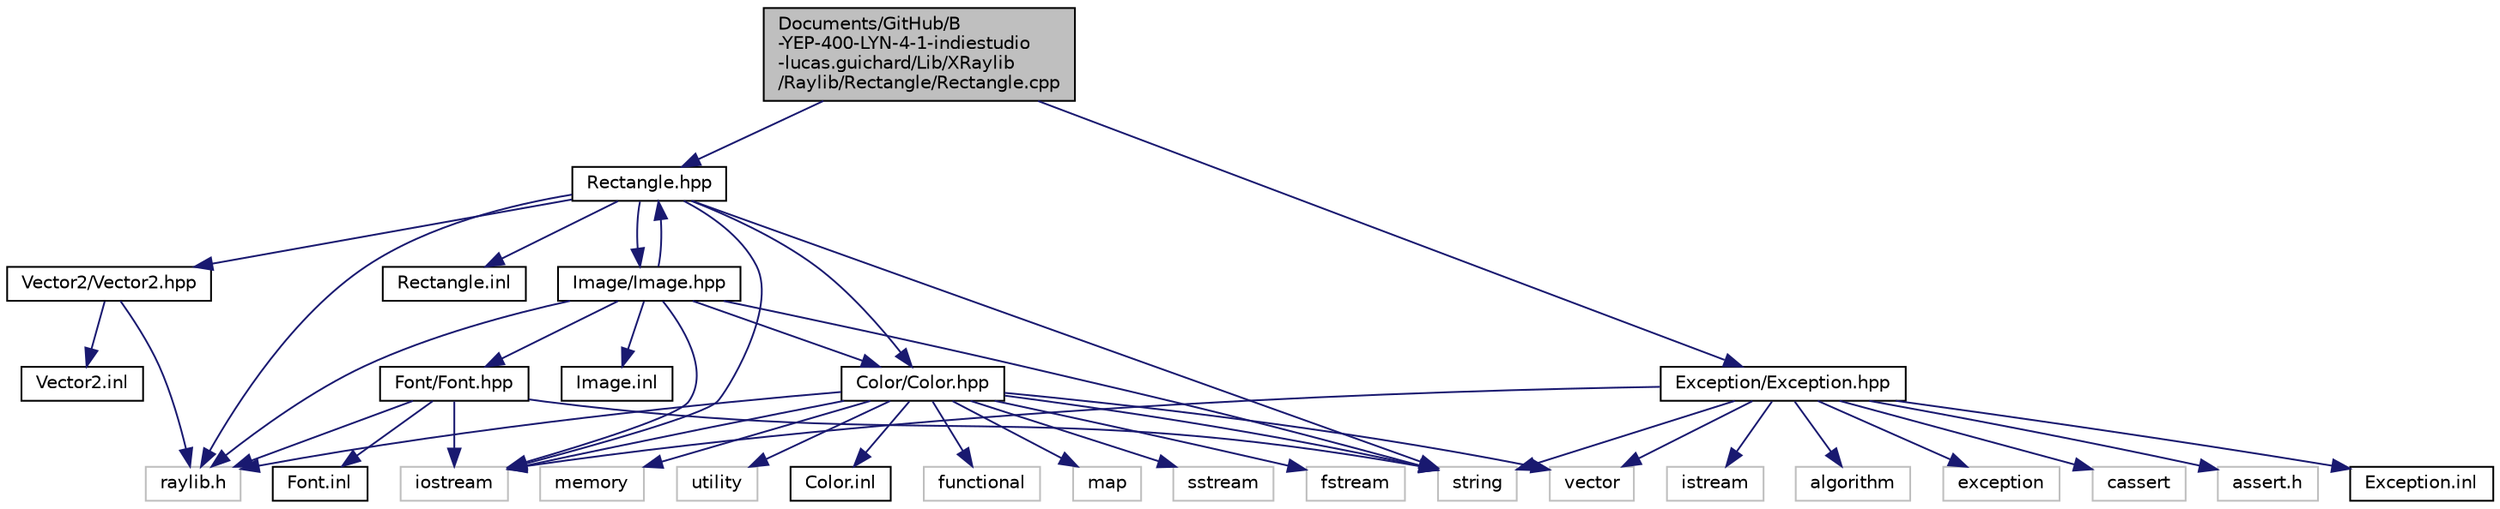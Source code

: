 digraph "Documents/GitHub/B-YEP-400-LYN-4-1-indiestudio-lucas.guichard/Lib/XRaylib/Raylib/Rectangle/Rectangle.cpp"
{
 // LATEX_PDF_SIZE
  edge [fontname="Helvetica",fontsize="10",labelfontname="Helvetica",labelfontsize="10"];
  node [fontname="Helvetica",fontsize="10",shape=record];
  Node1 [label="Documents/GitHub/B\l-YEP-400-LYN-4-1-indiestudio\l-lucas.guichard/Lib/XRaylib\l/Raylib/Rectangle/Rectangle.cpp",height=0.2,width=0.4,color="black", fillcolor="grey75", style="filled", fontcolor="black",tooltip=" "];
  Node1 -> Node2 [color="midnightblue",fontsize="10",style="solid"];
  Node2 [label="Rectangle.hpp",height=0.2,width=0.4,color="black", fillcolor="white", style="filled",URL="$_rectangle_8hpp.html",tooltip=" "];
  Node2 -> Node3 [color="midnightblue",fontsize="10",style="solid"];
  Node3 [label="string",height=0.2,width=0.4,color="grey75", fillcolor="white", style="filled",tooltip=" "];
  Node2 -> Node4 [color="midnightblue",fontsize="10",style="solid"];
  Node4 [label="iostream",height=0.2,width=0.4,color="grey75", fillcolor="white", style="filled",tooltip=" "];
  Node2 -> Node5 [color="midnightblue",fontsize="10",style="solid"];
  Node5 [label="raylib.h",height=0.2,width=0.4,color="grey75", fillcolor="white", style="filled",tooltip=" "];
  Node2 -> Node6 [color="midnightblue",fontsize="10",style="solid"];
  Node6 [label="Color/Color.hpp",height=0.2,width=0.4,color="black", fillcolor="white", style="filled",URL="$_color_8hpp.html",tooltip=" "];
  Node6 -> Node4 [color="midnightblue",fontsize="10",style="solid"];
  Node6 -> Node7 [color="midnightblue",fontsize="10",style="solid"];
  Node7 [label="functional",height=0.2,width=0.4,color="grey75", fillcolor="white", style="filled",tooltip=" "];
  Node6 -> Node3 [color="midnightblue",fontsize="10",style="solid"];
  Node6 -> Node8 [color="midnightblue",fontsize="10",style="solid"];
  Node8 [label="map",height=0.2,width=0.4,color="grey75", fillcolor="white", style="filled",tooltip=" "];
  Node6 -> Node9 [color="midnightblue",fontsize="10",style="solid"];
  Node9 [label="sstream",height=0.2,width=0.4,color="grey75", fillcolor="white", style="filled",tooltip=" "];
  Node6 -> Node10 [color="midnightblue",fontsize="10",style="solid"];
  Node10 [label="vector",height=0.2,width=0.4,color="grey75", fillcolor="white", style="filled",tooltip=" "];
  Node6 -> Node11 [color="midnightblue",fontsize="10",style="solid"];
  Node11 [label="fstream",height=0.2,width=0.4,color="grey75", fillcolor="white", style="filled",tooltip=" "];
  Node6 -> Node12 [color="midnightblue",fontsize="10",style="solid"];
  Node12 [label="memory",height=0.2,width=0.4,color="grey75", fillcolor="white", style="filled",tooltip=" "];
  Node6 -> Node13 [color="midnightblue",fontsize="10",style="solid"];
  Node13 [label="utility",height=0.2,width=0.4,color="grey75", fillcolor="white", style="filled",tooltip=" "];
  Node6 -> Node5 [color="midnightblue",fontsize="10",style="solid"];
  Node6 -> Node14 [color="midnightblue",fontsize="10",style="solid"];
  Node14 [label="Color.inl",height=0.2,width=0.4,color="black", fillcolor="white", style="filled",URL="$_color_8inl.html",tooltip=" "];
  Node2 -> Node15 [color="midnightblue",fontsize="10",style="solid"];
  Node15 [label="Image/Image.hpp",height=0.2,width=0.4,color="black", fillcolor="white", style="filled",URL="$_image_8hpp.html",tooltip=" "];
  Node15 -> Node3 [color="midnightblue",fontsize="10",style="solid"];
  Node15 -> Node4 [color="midnightblue",fontsize="10",style="solid"];
  Node15 -> Node5 [color="midnightblue",fontsize="10",style="solid"];
  Node15 -> Node16 [color="midnightblue",fontsize="10",style="solid"];
  Node16 [label="Font/Font.hpp",height=0.2,width=0.4,color="black", fillcolor="white", style="filled",URL="$_font_8hpp.html",tooltip=" "];
  Node16 -> Node3 [color="midnightblue",fontsize="10",style="solid"];
  Node16 -> Node4 [color="midnightblue",fontsize="10",style="solid"];
  Node16 -> Node5 [color="midnightblue",fontsize="10",style="solid"];
  Node16 -> Node17 [color="midnightblue",fontsize="10",style="solid"];
  Node17 [label="Font.inl",height=0.2,width=0.4,color="black", fillcolor="white", style="filled",URL="$_font_8inl.html",tooltip=" "];
  Node15 -> Node6 [color="midnightblue",fontsize="10",style="solid"];
  Node15 -> Node2 [color="midnightblue",fontsize="10",style="solid"];
  Node15 -> Node18 [color="midnightblue",fontsize="10",style="solid"];
  Node18 [label="Image.inl",height=0.2,width=0.4,color="black", fillcolor="white", style="filled",URL="$_image_8inl.html",tooltip=" "];
  Node2 -> Node19 [color="midnightblue",fontsize="10",style="solid"];
  Node19 [label="Vector2/Vector2.hpp",height=0.2,width=0.4,color="black", fillcolor="white", style="filled",URL="$_vector2_8hpp.html",tooltip=" "];
  Node19 -> Node5 [color="midnightblue",fontsize="10",style="solid"];
  Node19 -> Node20 [color="midnightblue",fontsize="10",style="solid"];
  Node20 [label="Vector2.inl",height=0.2,width=0.4,color="black", fillcolor="white", style="filled",URL="$_vector2_8inl.html",tooltip=" "];
  Node2 -> Node21 [color="midnightblue",fontsize="10",style="solid"];
  Node21 [label="Rectangle.inl",height=0.2,width=0.4,color="black", fillcolor="white", style="filled",URL="$_rectangle_8inl.html",tooltip=" "];
  Node1 -> Node22 [color="midnightblue",fontsize="10",style="solid"];
  Node22 [label="Exception/Exception.hpp",height=0.2,width=0.4,color="black", fillcolor="white", style="filled",URL="$_exception_8hpp.html",tooltip=" "];
  Node22 -> Node10 [color="midnightblue",fontsize="10",style="solid"];
  Node22 -> Node23 [color="midnightblue",fontsize="10",style="solid"];
  Node23 [label="istream",height=0.2,width=0.4,color="grey75", fillcolor="white", style="filled",tooltip=" "];
  Node22 -> Node24 [color="midnightblue",fontsize="10",style="solid"];
  Node24 [label="algorithm",height=0.2,width=0.4,color="grey75", fillcolor="white", style="filled",tooltip=" "];
  Node22 -> Node4 [color="midnightblue",fontsize="10",style="solid"];
  Node22 -> Node25 [color="midnightblue",fontsize="10",style="solid"];
  Node25 [label="exception",height=0.2,width=0.4,color="grey75", fillcolor="white", style="filled",tooltip=" "];
  Node22 -> Node26 [color="midnightblue",fontsize="10",style="solid"];
  Node26 [label="cassert",height=0.2,width=0.4,color="grey75", fillcolor="white", style="filled",tooltip=" "];
  Node22 -> Node27 [color="midnightblue",fontsize="10",style="solid"];
  Node27 [label="assert.h",height=0.2,width=0.4,color="grey75", fillcolor="white", style="filled",tooltip=" "];
  Node22 -> Node3 [color="midnightblue",fontsize="10",style="solid"];
  Node22 -> Node28 [color="midnightblue",fontsize="10",style="solid"];
  Node28 [label="Exception.inl",height=0.2,width=0.4,color="black", fillcolor="white", style="filled",URL="$_exception_8inl.html",tooltip=" "];
}
